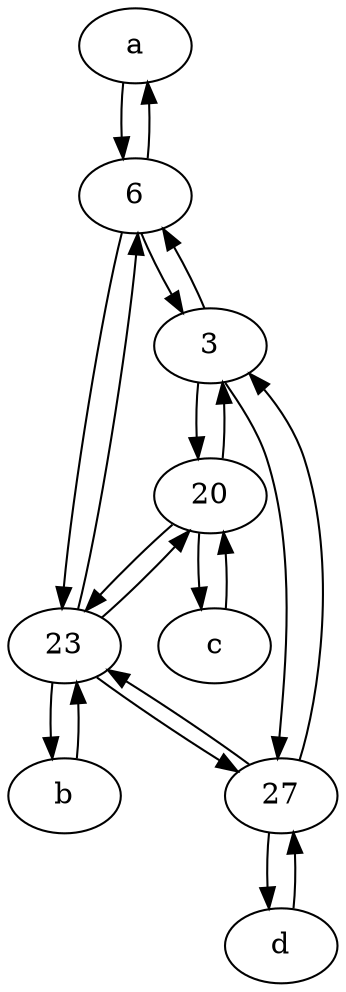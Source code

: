 digraph  {
	a [pos="40,10!"];
	20;
	b [pos="50,20!"];
	c [pos="20,10!"];
	23;
	3;
	27;
	6;
	d [pos="20,30!"];
	3 -> 20;
	20 -> 23;
	20 -> c;
	27 -> d;
	6 -> 23;
	23 -> 27;
	6 -> 3;
	3 -> 6;
	3 -> 27;
	d -> 27;
	b -> 23;
	27 -> 23;
	6 -> a;
	27 -> 3;
	a -> 6;
	20 -> 3;
	c -> 20;
	23 -> b;
	23 -> 20;
	23 -> 6;

	}